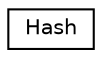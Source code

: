 digraph "Graphical Class Hierarchy"
{
 // LATEX_PDF_SIZE
  edge [fontname="Helvetica",fontsize="10",labelfontname="Helvetica",labelfontsize="10"];
  node [fontname="Helvetica",fontsize="10",shape=record];
  rankdir="LR";
  Node0 [label="Hash",height=0.2,width=0.4,color="black", fillcolor="white", style="filled",URL="$structHash.html",tooltip=" "];
}
